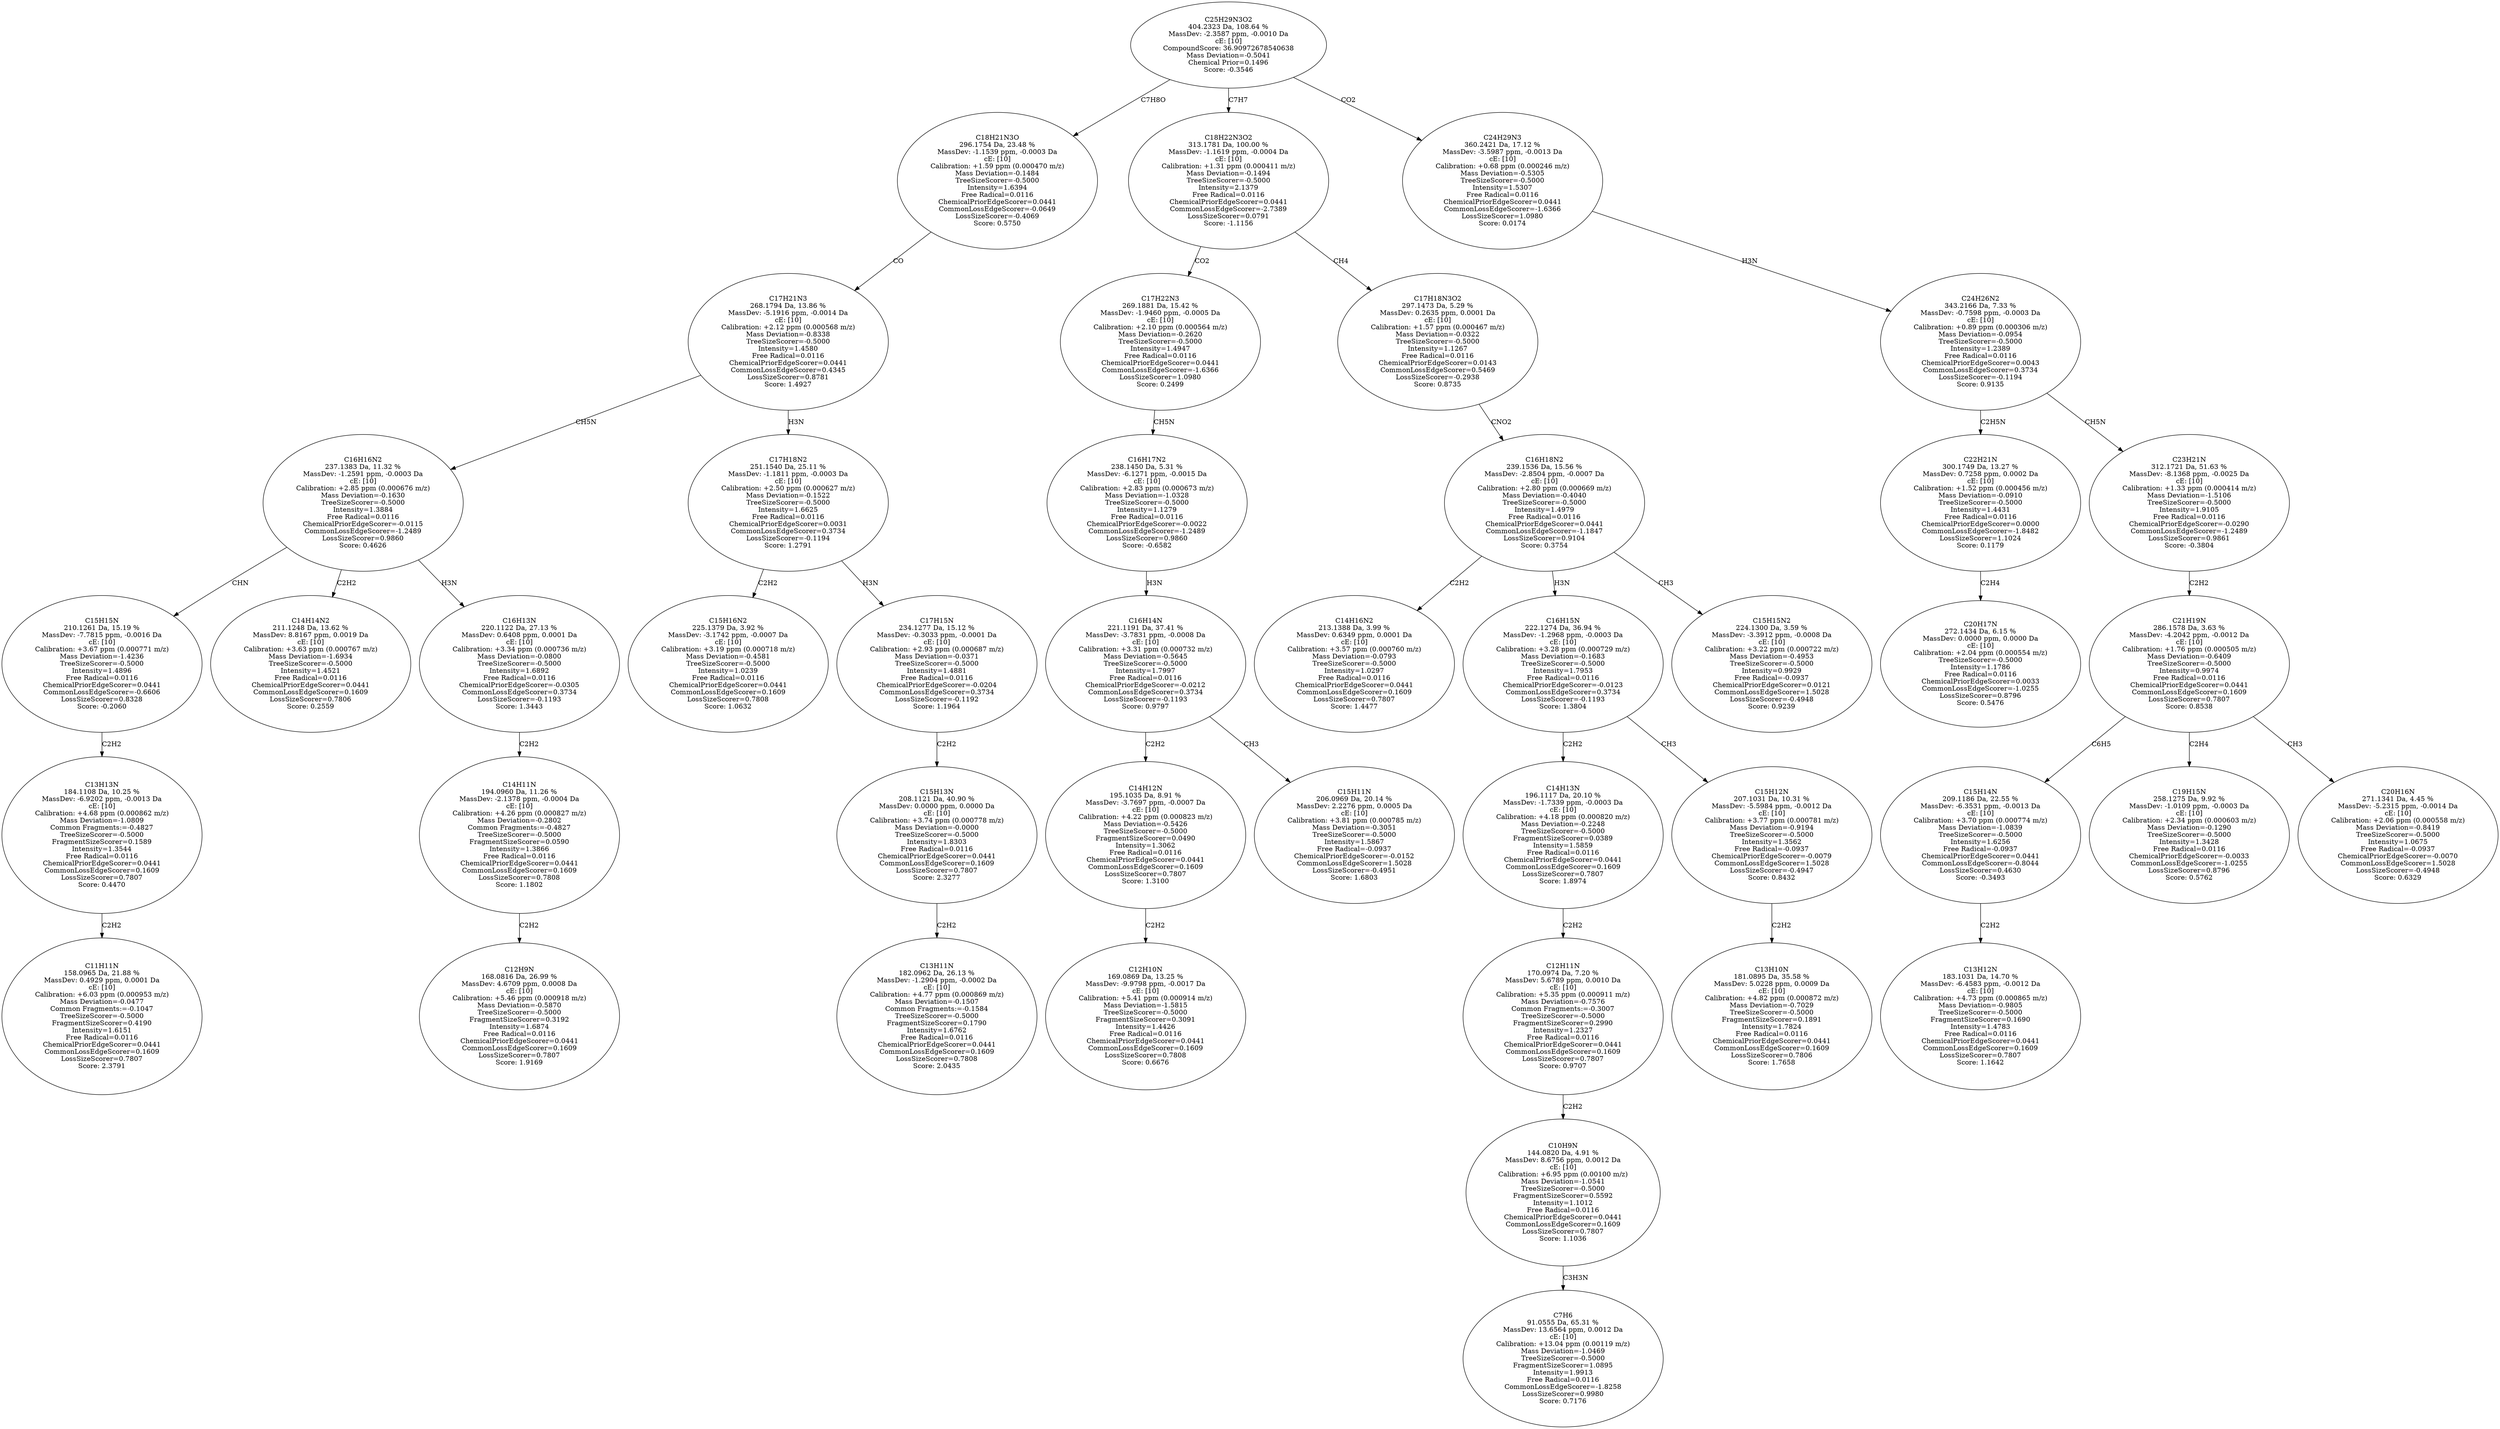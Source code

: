 strict digraph {
v1 [label="C11H11N\n158.0965 Da, 21.88 %\nMassDev: 0.4929 ppm, 0.0001 Da\ncE: [10]\nCalibration: +6.03 ppm (0.000953 m/z)\nMass Deviation=-0.0477\nCommon Fragments:=-0.1047\nTreeSizeScorer=-0.5000\nFragmentSizeScorer=0.4190\nIntensity=1.6151\nFree Radical=0.0116\nChemicalPriorEdgeScorer=0.0441\nCommonLossEdgeScorer=0.1609\nLossSizeScorer=0.7807\nScore: 2.3791"];
v2 [label="C13H13N\n184.1108 Da, 10.25 %\nMassDev: -6.9202 ppm, -0.0013 Da\ncE: [10]\nCalibration: +4.68 ppm (0.000862 m/z)\nMass Deviation=-1.0809\nCommon Fragments:=-0.4827\nTreeSizeScorer=-0.5000\nFragmentSizeScorer=0.1589\nIntensity=1.3544\nFree Radical=0.0116\nChemicalPriorEdgeScorer=0.0441\nCommonLossEdgeScorer=0.1609\nLossSizeScorer=0.7807\nScore: 0.4470"];
v3 [label="C15H15N\n210.1261 Da, 15.19 %\nMassDev: -7.7815 ppm, -0.0016 Da\ncE: [10]\nCalibration: +3.67 ppm (0.000771 m/z)\nMass Deviation=-1.4236\nTreeSizeScorer=-0.5000\nIntensity=1.4896\nFree Radical=0.0116\nChemicalPriorEdgeScorer=0.0441\nCommonLossEdgeScorer=-0.6606\nLossSizeScorer=0.8328\nScore: -0.2060"];
v4 [label="C14H14N2\n211.1248 Da, 13.62 %\nMassDev: 8.8167 ppm, 0.0019 Da\ncE: [10]\nCalibration: +3.63 ppm (0.000767 m/z)\nMass Deviation=-1.6934\nTreeSizeScorer=-0.5000\nIntensity=1.4521\nFree Radical=0.0116\nChemicalPriorEdgeScorer=0.0441\nCommonLossEdgeScorer=0.1609\nLossSizeScorer=0.7806\nScore: 0.2559"];
v5 [label="C12H9N\n168.0816 Da, 26.99 %\nMassDev: 4.6709 ppm, 0.0008 Da\ncE: [10]\nCalibration: +5.46 ppm (0.000918 m/z)\nMass Deviation=-0.5870\nTreeSizeScorer=-0.5000\nFragmentSizeScorer=0.3192\nIntensity=1.6874\nFree Radical=0.0116\nChemicalPriorEdgeScorer=0.0441\nCommonLossEdgeScorer=0.1609\nLossSizeScorer=0.7807\nScore: 1.9169"];
v6 [label="C14H11N\n194.0960 Da, 11.26 %\nMassDev: -2.1378 ppm, -0.0004 Da\ncE: [10]\nCalibration: +4.26 ppm (0.000827 m/z)\nMass Deviation=-0.2802\nCommon Fragments:=-0.4827\nTreeSizeScorer=-0.5000\nFragmentSizeScorer=0.0590\nIntensity=1.3866\nFree Radical=0.0116\nChemicalPriorEdgeScorer=0.0441\nCommonLossEdgeScorer=0.1609\nLossSizeScorer=0.7808\nScore: 1.1802"];
v7 [label="C16H13N\n220.1122 Da, 27.13 %\nMassDev: 0.6408 ppm, 0.0001 Da\ncE: [10]\nCalibration: +3.34 ppm (0.000736 m/z)\nMass Deviation=-0.0800\nTreeSizeScorer=-0.5000\nIntensity=1.6892\nFree Radical=0.0116\nChemicalPriorEdgeScorer=-0.0305\nCommonLossEdgeScorer=0.3734\nLossSizeScorer=-0.1193\nScore: 1.3443"];
v8 [label="C16H16N2\n237.1383 Da, 11.32 %\nMassDev: -1.2591 ppm, -0.0003 Da\ncE: [10]\nCalibration: +2.85 ppm (0.000676 m/z)\nMass Deviation=-0.1630\nTreeSizeScorer=-0.5000\nIntensity=1.3884\nFree Radical=0.0116\nChemicalPriorEdgeScorer=-0.0115\nCommonLossEdgeScorer=-1.2489\nLossSizeScorer=0.9860\nScore: 0.4626"];
v9 [label="C15H16N2\n225.1379 Da, 3.92 %\nMassDev: -3.1742 ppm, -0.0007 Da\ncE: [10]\nCalibration: +3.19 ppm (0.000718 m/z)\nMass Deviation=-0.4581\nTreeSizeScorer=-0.5000\nIntensity=1.0239\nFree Radical=0.0116\nChemicalPriorEdgeScorer=0.0441\nCommonLossEdgeScorer=0.1609\nLossSizeScorer=0.7808\nScore: 1.0632"];
v10 [label="C13H11N\n182.0962 Da, 26.13 %\nMassDev: -1.2904 ppm, -0.0002 Da\ncE: [10]\nCalibration: +4.77 ppm (0.000869 m/z)\nMass Deviation=-0.1507\nCommon Fragments:=-0.1584\nTreeSizeScorer=-0.5000\nFragmentSizeScorer=0.1790\nIntensity=1.6762\nFree Radical=0.0116\nChemicalPriorEdgeScorer=0.0441\nCommonLossEdgeScorer=0.1609\nLossSizeScorer=0.7808\nScore: 2.0435"];
v11 [label="C15H13N\n208.1121 Da, 40.90 %\nMassDev: 0.0000 ppm, 0.0000 Da\ncE: [10]\nCalibration: +3.74 ppm (0.000778 m/z)\nMass Deviation=-0.0000\nTreeSizeScorer=-0.5000\nIntensity=1.8303\nFree Radical=0.0116\nChemicalPriorEdgeScorer=0.0441\nCommonLossEdgeScorer=0.1609\nLossSizeScorer=0.7807\nScore: 2.3277"];
v12 [label="C17H15N\n234.1277 Da, 15.12 %\nMassDev: -0.3033 ppm, -0.0001 Da\ncE: [10]\nCalibration: +2.93 ppm (0.000687 m/z)\nMass Deviation=-0.0371\nTreeSizeScorer=-0.5000\nIntensity=1.4881\nFree Radical=0.0116\nChemicalPriorEdgeScorer=-0.0204\nCommonLossEdgeScorer=0.3734\nLossSizeScorer=-0.1192\nScore: 1.1964"];
v13 [label="C17H18N2\n251.1540 Da, 25.11 %\nMassDev: -1.1811 ppm, -0.0003 Da\ncE: [10]\nCalibration: +2.50 ppm (0.000627 m/z)\nMass Deviation=-0.1522\nTreeSizeScorer=-0.5000\nIntensity=1.6625\nFree Radical=0.0116\nChemicalPriorEdgeScorer=0.0031\nCommonLossEdgeScorer=0.3734\nLossSizeScorer=-0.1194\nScore: 1.2791"];
v14 [label="C17H21N3\n268.1794 Da, 13.86 %\nMassDev: -5.1916 ppm, -0.0014 Da\ncE: [10]\nCalibration: +2.12 ppm (0.000568 m/z)\nMass Deviation=-0.8338\nTreeSizeScorer=-0.5000\nIntensity=1.4580\nFree Radical=0.0116\nChemicalPriorEdgeScorer=0.0441\nCommonLossEdgeScorer=0.4345\nLossSizeScorer=0.8781\nScore: 1.4927"];
v15 [label="C18H21N3O\n296.1754 Da, 23.48 %\nMassDev: -1.1539 ppm, -0.0003 Da\ncE: [10]\nCalibration: +1.59 ppm (0.000470 m/z)\nMass Deviation=-0.1484\nTreeSizeScorer=-0.5000\nIntensity=1.6394\nFree Radical=0.0116\nChemicalPriorEdgeScorer=0.0441\nCommonLossEdgeScorer=-0.0649\nLossSizeScorer=-0.4069\nScore: 0.5750"];
v16 [label="C12H10N\n169.0869 Da, 13.25 %\nMassDev: -9.9798 ppm, -0.0017 Da\ncE: [10]\nCalibration: +5.41 ppm (0.000914 m/z)\nMass Deviation=-1.5815\nTreeSizeScorer=-0.5000\nFragmentSizeScorer=0.3091\nIntensity=1.4426\nFree Radical=0.0116\nChemicalPriorEdgeScorer=0.0441\nCommonLossEdgeScorer=0.1609\nLossSizeScorer=0.7808\nScore: 0.6676"];
v17 [label="C14H12N\n195.1035 Da, 8.91 %\nMassDev: -3.7697 ppm, -0.0007 Da\ncE: [10]\nCalibration: +4.22 ppm (0.000823 m/z)\nMass Deviation=-0.5426\nTreeSizeScorer=-0.5000\nFragmentSizeScorer=0.0490\nIntensity=1.3062\nFree Radical=0.0116\nChemicalPriorEdgeScorer=0.0441\nCommonLossEdgeScorer=0.1609\nLossSizeScorer=0.7807\nScore: 1.3100"];
v18 [label="C15H11N\n206.0969 Da, 20.14 %\nMassDev: 2.2276 ppm, 0.0005 Da\ncE: [10]\nCalibration: +3.81 ppm (0.000785 m/z)\nMass Deviation=-0.3051\nTreeSizeScorer=-0.5000\nIntensity=1.5867\nFree Radical=-0.0937\nChemicalPriorEdgeScorer=-0.0152\nCommonLossEdgeScorer=1.5028\nLossSizeScorer=-0.4951\nScore: 1.6803"];
v19 [label="C16H14N\n221.1191 Da, 37.41 %\nMassDev: -3.7831 ppm, -0.0008 Da\ncE: [10]\nCalibration: +3.31 ppm (0.000732 m/z)\nMass Deviation=-0.5645\nTreeSizeScorer=-0.5000\nIntensity=1.7997\nFree Radical=0.0116\nChemicalPriorEdgeScorer=-0.0212\nCommonLossEdgeScorer=0.3734\nLossSizeScorer=-0.1193\nScore: 0.9797"];
v20 [label="C16H17N2\n238.1450 Da, 5.31 %\nMassDev: -6.1271 ppm, -0.0015 Da\ncE: [10]\nCalibration: +2.83 ppm (0.000673 m/z)\nMass Deviation=-1.0328\nTreeSizeScorer=-0.5000\nIntensity=1.1279\nFree Radical=0.0116\nChemicalPriorEdgeScorer=-0.0022\nCommonLossEdgeScorer=-1.2489\nLossSizeScorer=0.9860\nScore: -0.6582"];
v21 [label="C17H22N3\n269.1881 Da, 15.42 %\nMassDev: -1.9460 ppm, -0.0005 Da\ncE: [10]\nCalibration: +2.10 ppm (0.000564 m/z)\nMass Deviation=-0.2620\nTreeSizeScorer=-0.5000\nIntensity=1.4947\nFree Radical=0.0116\nChemicalPriorEdgeScorer=0.0441\nCommonLossEdgeScorer=-1.6366\nLossSizeScorer=1.0980\nScore: 0.2499"];
v22 [label="C14H16N2\n213.1388 Da, 3.99 %\nMassDev: 0.6349 ppm, 0.0001 Da\ncE: [10]\nCalibration: +3.57 ppm (0.000760 m/z)\nMass Deviation=-0.0793\nTreeSizeScorer=-0.5000\nIntensity=1.0297\nFree Radical=0.0116\nChemicalPriorEdgeScorer=0.0441\nCommonLossEdgeScorer=0.1609\nLossSizeScorer=0.7807\nScore: 1.4477"];
v23 [label="C7H6\n91.0555 Da, 65.31 %\nMassDev: 13.6564 ppm, 0.0012 Da\ncE: [10]\nCalibration: +13.04 ppm (0.00119 m/z)\nMass Deviation=-1.0469\nTreeSizeScorer=-0.5000\nFragmentSizeScorer=1.0895\nIntensity=1.9913\nFree Radical=0.0116\nCommonLossEdgeScorer=-1.8258\nLossSizeScorer=0.9980\nScore: 0.7176"];
v24 [label="C10H9N\n144.0820 Da, 4.91 %\nMassDev: 8.6756 ppm, 0.0012 Da\ncE: [10]\nCalibration: +6.95 ppm (0.00100 m/z)\nMass Deviation=-1.0541\nTreeSizeScorer=-0.5000\nFragmentSizeScorer=0.5592\nIntensity=1.1012\nFree Radical=0.0116\nChemicalPriorEdgeScorer=0.0441\nCommonLossEdgeScorer=0.1609\nLossSizeScorer=0.7807\nScore: 1.1036"];
v25 [label="C12H11N\n170.0974 Da, 7.20 %\nMassDev: 5.6789 ppm, 0.0010 Da\ncE: [10]\nCalibration: +5.35 ppm (0.000911 m/z)\nMass Deviation=-0.7576\nCommon Fragments:=-0.3007\nTreeSizeScorer=-0.5000\nFragmentSizeScorer=0.2990\nIntensity=1.2327\nFree Radical=0.0116\nChemicalPriorEdgeScorer=0.0441\nCommonLossEdgeScorer=0.1609\nLossSizeScorer=0.7807\nScore: 0.9707"];
v26 [label="C14H13N\n196.1117 Da, 20.10 %\nMassDev: -1.7339 ppm, -0.0003 Da\ncE: [10]\nCalibration: +4.18 ppm (0.000820 m/z)\nMass Deviation=-0.2248\nTreeSizeScorer=-0.5000\nFragmentSizeScorer=0.0389\nIntensity=1.5859\nFree Radical=0.0116\nChemicalPriorEdgeScorer=0.0441\nCommonLossEdgeScorer=0.1609\nLossSizeScorer=0.7807\nScore: 1.8974"];
v27 [label="C13H10N\n181.0895 Da, 35.58 %\nMassDev: 5.0228 ppm, 0.0009 Da\ncE: [10]\nCalibration: +4.82 ppm (0.000872 m/z)\nMass Deviation=-0.7029\nTreeSizeScorer=-0.5000\nFragmentSizeScorer=0.1891\nIntensity=1.7824\nFree Radical=0.0116\nChemicalPriorEdgeScorer=0.0441\nCommonLossEdgeScorer=0.1609\nLossSizeScorer=0.7806\nScore: 1.7658"];
v28 [label="C15H12N\n207.1031 Da, 10.31 %\nMassDev: -5.5984 ppm, -0.0012 Da\ncE: [10]\nCalibration: +3.77 ppm (0.000781 m/z)\nMass Deviation=-0.9194\nTreeSizeScorer=-0.5000\nIntensity=1.3562\nFree Radical=-0.0937\nChemicalPriorEdgeScorer=-0.0079\nCommonLossEdgeScorer=1.5028\nLossSizeScorer=-0.4947\nScore: 0.8432"];
v29 [label="C16H15N\n222.1274 Da, 36.94 %\nMassDev: -1.2968 ppm, -0.0003 Da\ncE: [10]\nCalibration: +3.28 ppm (0.000729 m/z)\nMass Deviation=-0.1683\nTreeSizeScorer=-0.5000\nIntensity=1.7953\nFree Radical=0.0116\nChemicalPriorEdgeScorer=-0.0123\nCommonLossEdgeScorer=0.3734\nLossSizeScorer=-0.1193\nScore: 1.3804"];
v30 [label="C15H15N2\n224.1300 Da, 3.59 %\nMassDev: -3.3912 ppm, -0.0008 Da\ncE: [10]\nCalibration: +3.22 ppm (0.000722 m/z)\nMass Deviation=-0.4953\nTreeSizeScorer=-0.5000\nIntensity=0.9929\nFree Radical=-0.0937\nChemicalPriorEdgeScorer=0.0121\nCommonLossEdgeScorer=1.5028\nLossSizeScorer=-0.4948\nScore: 0.9239"];
v31 [label="C16H18N2\n239.1536 Da, 15.56 %\nMassDev: -2.8504 ppm, -0.0007 Da\ncE: [10]\nCalibration: +2.80 ppm (0.000669 m/z)\nMass Deviation=-0.4040\nTreeSizeScorer=-0.5000\nIntensity=1.4979\nFree Radical=0.0116\nChemicalPriorEdgeScorer=0.0441\nCommonLossEdgeScorer=-1.1847\nLossSizeScorer=0.9104\nScore: 0.3754"];
v32 [label="C17H18N3O2\n297.1473 Da, 5.29 %\nMassDev: 0.2635 ppm, 0.0001 Da\ncE: [10]\nCalibration: +1.57 ppm (0.000467 m/z)\nMass Deviation=-0.0322\nTreeSizeScorer=-0.5000\nIntensity=1.1267\nFree Radical=0.0116\nChemicalPriorEdgeScorer=0.0143\nCommonLossEdgeScorer=0.5469\nLossSizeScorer=-0.2938\nScore: 0.8735"];
v33 [label="C18H22N3O2\n313.1781 Da, 100.00 %\nMassDev: -1.1619 ppm, -0.0004 Da\ncE: [10]\nCalibration: +1.31 ppm (0.000411 m/z)\nMass Deviation=-0.1494\nTreeSizeScorer=-0.5000\nIntensity=2.1379\nFree Radical=0.0116\nChemicalPriorEdgeScorer=0.0441\nCommonLossEdgeScorer=-2.7389\nLossSizeScorer=0.0791\nScore: -1.1156"];
v34 [label="C20H17N\n272.1434 Da, 6.15 %\nMassDev: 0.0000 ppm, 0.0000 Da\ncE: [10]\nCalibration: +2.04 ppm (0.000554 m/z)\nTreeSizeScorer=-0.5000\nIntensity=1.1786\nFree Radical=0.0116\nChemicalPriorEdgeScorer=0.0033\nCommonLossEdgeScorer=-1.0255\nLossSizeScorer=0.8796\nScore: 0.5476"];
v35 [label="C22H21N\n300.1749 Da, 13.27 %\nMassDev: 0.7258 ppm, 0.0002 Da\ncE: [10]\nCalibration: +1.52 ppm (0.000456 m/z)\nMass Deviation=-0.0910\nTreeSizeScorer=-0.5000\nIntensity=1.4431\nFree Radical=0.0116\nChemicalPriorEdgeScorer=0.0000\nCommonLossEdgeScorer=-1.8482\nLossSizeScorer=1.1024\nScore: 0.1179"];
v36 [label="C13H12N\n183.1031 Da, 14.70 %\nMassDev: -6.4583 ppm, -0.0012 Da\ncE: [10]\nCalibration: +4.73 ppm (0.000865 m/z)\nMass Deviation=-0.9805\nTreeSizeScorer=-0.5000\nFragmentSizeScorer=0.1690\nIntensity=1.4783\nFree Radical=0.0116\nChemicalPriorEdgeScorer=0.0441\nCommonLossEdgeScorer=0.1609\nLossSizeScorer=0.7807\nScore: 1.1642"];
v37 [label="C15H14N\n209.1186 Da, 22.55 %\nMassDev: -6.3531 ppm, -0.0013 Da\ncE: [10]\nCalibration: +3.70 ppm (0.000774 m/z)\nMass Deviation=-1.0839\nTreeSizeScorer=-0.5000\nIntensity=1.6256\nFree Radical=-0.0937\nChemicalPriorEdgeScorer=0.0441\nCommonLossEdgeScorer=-0.8044\nLossSizeScorer=0.4630\nScore: -0.3493"];
v38 [label="C19H15N\n258.1275 Da, 9.92 %\nMassDev: -1.0109 ppm, -0.0003 Da\ncE: [10]\nCalibration: +2.34 ppm (0.000603 m/z)\nMass Deviation=-0.1290\nTreeSizeScorer=-0.5000\nIntensity=1.3428\nFree Radical=0.0116\nChemicalPriorEdgeScorer=-0.0033\nCommonLossEdgeScorer=-1.0255\nLossSizeScorer=0.8796\nScore: 0.5762"];
v39 [label="C20H16N\n271.1341 Da, 4.45 %\nMassDev: -5.2315 ppm, -0.0014 Da\ncE: [10]\nCalibration: +2.06 ppm (0.000558 m/z)\nMass Deviation=-0.8419\nTreeSizeScorer=-0.5000\nIntensity=1.0675\nFree Radical=-0.0937\nChemicalPriorEdgeScorer=-0.0070\nCommonLossEdgeScorer=1.5028\nLossSizeScorer=-0.4948\nScore: 0.6329"];
v40 [label="C21H19N\n286.1578 Da, 3.63 %\nMassDev: -4.2042 ppm, -0.0012 Da\ncE: [10]\nCalibration: +1.76 ppm (0.000505 m/z)\nMass Deviation=-0.6409\nTreeSizeScorer=-0.5000\nIntensity=0.9974\nFree Radical=0.0116\nChemicalPriorEdgeScorer=0.0441\nCommonLossEdgeScorer=0.1609\nLossSizeScorer=0.7807\nScore: 0.8538"];
v41 [label="C23H21N\n312.1721 Da, 51.63 %\nMassDev: -8.1368 ppm, -0.0025 Da\ncE: [10]\nCalibration: +1.33 ppm (0.000414 m/z)\nMass Deviation=-1.5106\nTreeSizeScorer=-0.5000\nIntensity=1.9105\nFree Radical=0.0116\nChemicalPriorEdgeScorer=-0.0290\nCommonLossEdgeScorer=-1.2489\nLossSizeScorer=0.9861\nScore: -0.3804"];
v42 [label="C24H26N2\n343.2166 Da, 7.33 %\nMassDev: -0.7598 ppm, -0.0003 Da\ncE: [10]\nCalibration: +0.89 ppm (0.000306 m/z)\nMass Deviation=-0.0954\nTreeSizeScorer=-0.5000\nIntensity=1.2389\nFree Radical=0.0116\nChemicalPriorEdgeScorer=0.0043\nCommonLossEdgeScorer=0.3734\nLossSizeScorer=-0.1194\nScore: 0.9135"];
v43 [label="C24H29N3\n360.2421 Da, 17.12 %\nMassDev: -3.5987 ppm, -0.0013 Da\ncE: [10]\nCalibration: +0.68 ppm (0.000246 m/z)\nMass Deviation=-0.5305\nTreeSizeScorer=-0.5000\nIntensity=1.5307\nFree Radical=0.0116\nChemicalPriorEdgeScorer=0.0441\nCommonLossEdgeScorer=-1.6366\nLossSizeScorer=1.0980\nScore: 0.0174"];
v44 [label="C25H29N3O2\n404.2323 Da, 108.64 %\nMassDev: -2.3587 ppm, -0.0010 Da\ncE: [10]\nCompoundScore: 36.90972678540638\nMass Deviation=-0.5041\nChemical Prior=0.1496\nScore: -0.3546"];
v2 -> v1 [label="C2H2"];
v3 -> v2 [label="C2H2"];
v8 -> v3 [label="CHN"];
v8 -> v4 [label="C2H2"];
v6 -> v5 [label="C2H2"];
v7 -> v6 [label="C2H2"];
v8 -> v7 [label="H3N"];
v14 -> v8 [label="CH5N"];
v13 -> v9 [label="C2H2"];
v11 -> v10 [label="C2H2"];
v12 -> v11 [label="C2H2"];
v13 -> v12 [label="H3N"];
v14 -> v13 [label="H3N"];
v15 -> v14 [label="CO"];
v44 -> v15 [label="C7H8O"];
v17 -> v16 [label="C2H2"];
v19 -> v17 [label="C2H2"];
v19 -> v18 [label="CH3"];
v20 -> v19 [label="H3N"];
v21 -> v20 [label="CH5N"];
v33 -> v21 [label="CO2"];
v31 -> v22 [label="C2H2"];
v24 -> v23 [label="C3H3N"];
v25 -> v24 [label="C2H2"];
v26 -> v25 [label="C2H2"];
v29 -> v26 [label="C2H2"];
v28 -> v27 [label="C2H2"];
v29 -> v28 [label="CH3"];
v31 -> v29 [label="H3N"];
v31 -> v30 [label="CH3"];
v32 -> v31 [label="CNO2"];
v33 -> v32 [label="CH4"];
v44 -> v33 [label="C7H7"];
v35 -> v34 [label="C2H4"];
v42 -> v35 [label="C2H5N"];
v37 -> v36 [label="C2H2"];
v40 -> v37 [label="C6H5"];
v40 -> v38 [label="C2H4"];
v40 -> v39 [label="CH3"];
v41 -> v40 [label="C2H2"];
v42 -> v41 [label="CH5N"];
v43 -> v42 [label="H3N"];
v44 -> v43 [label="CO2"];
}